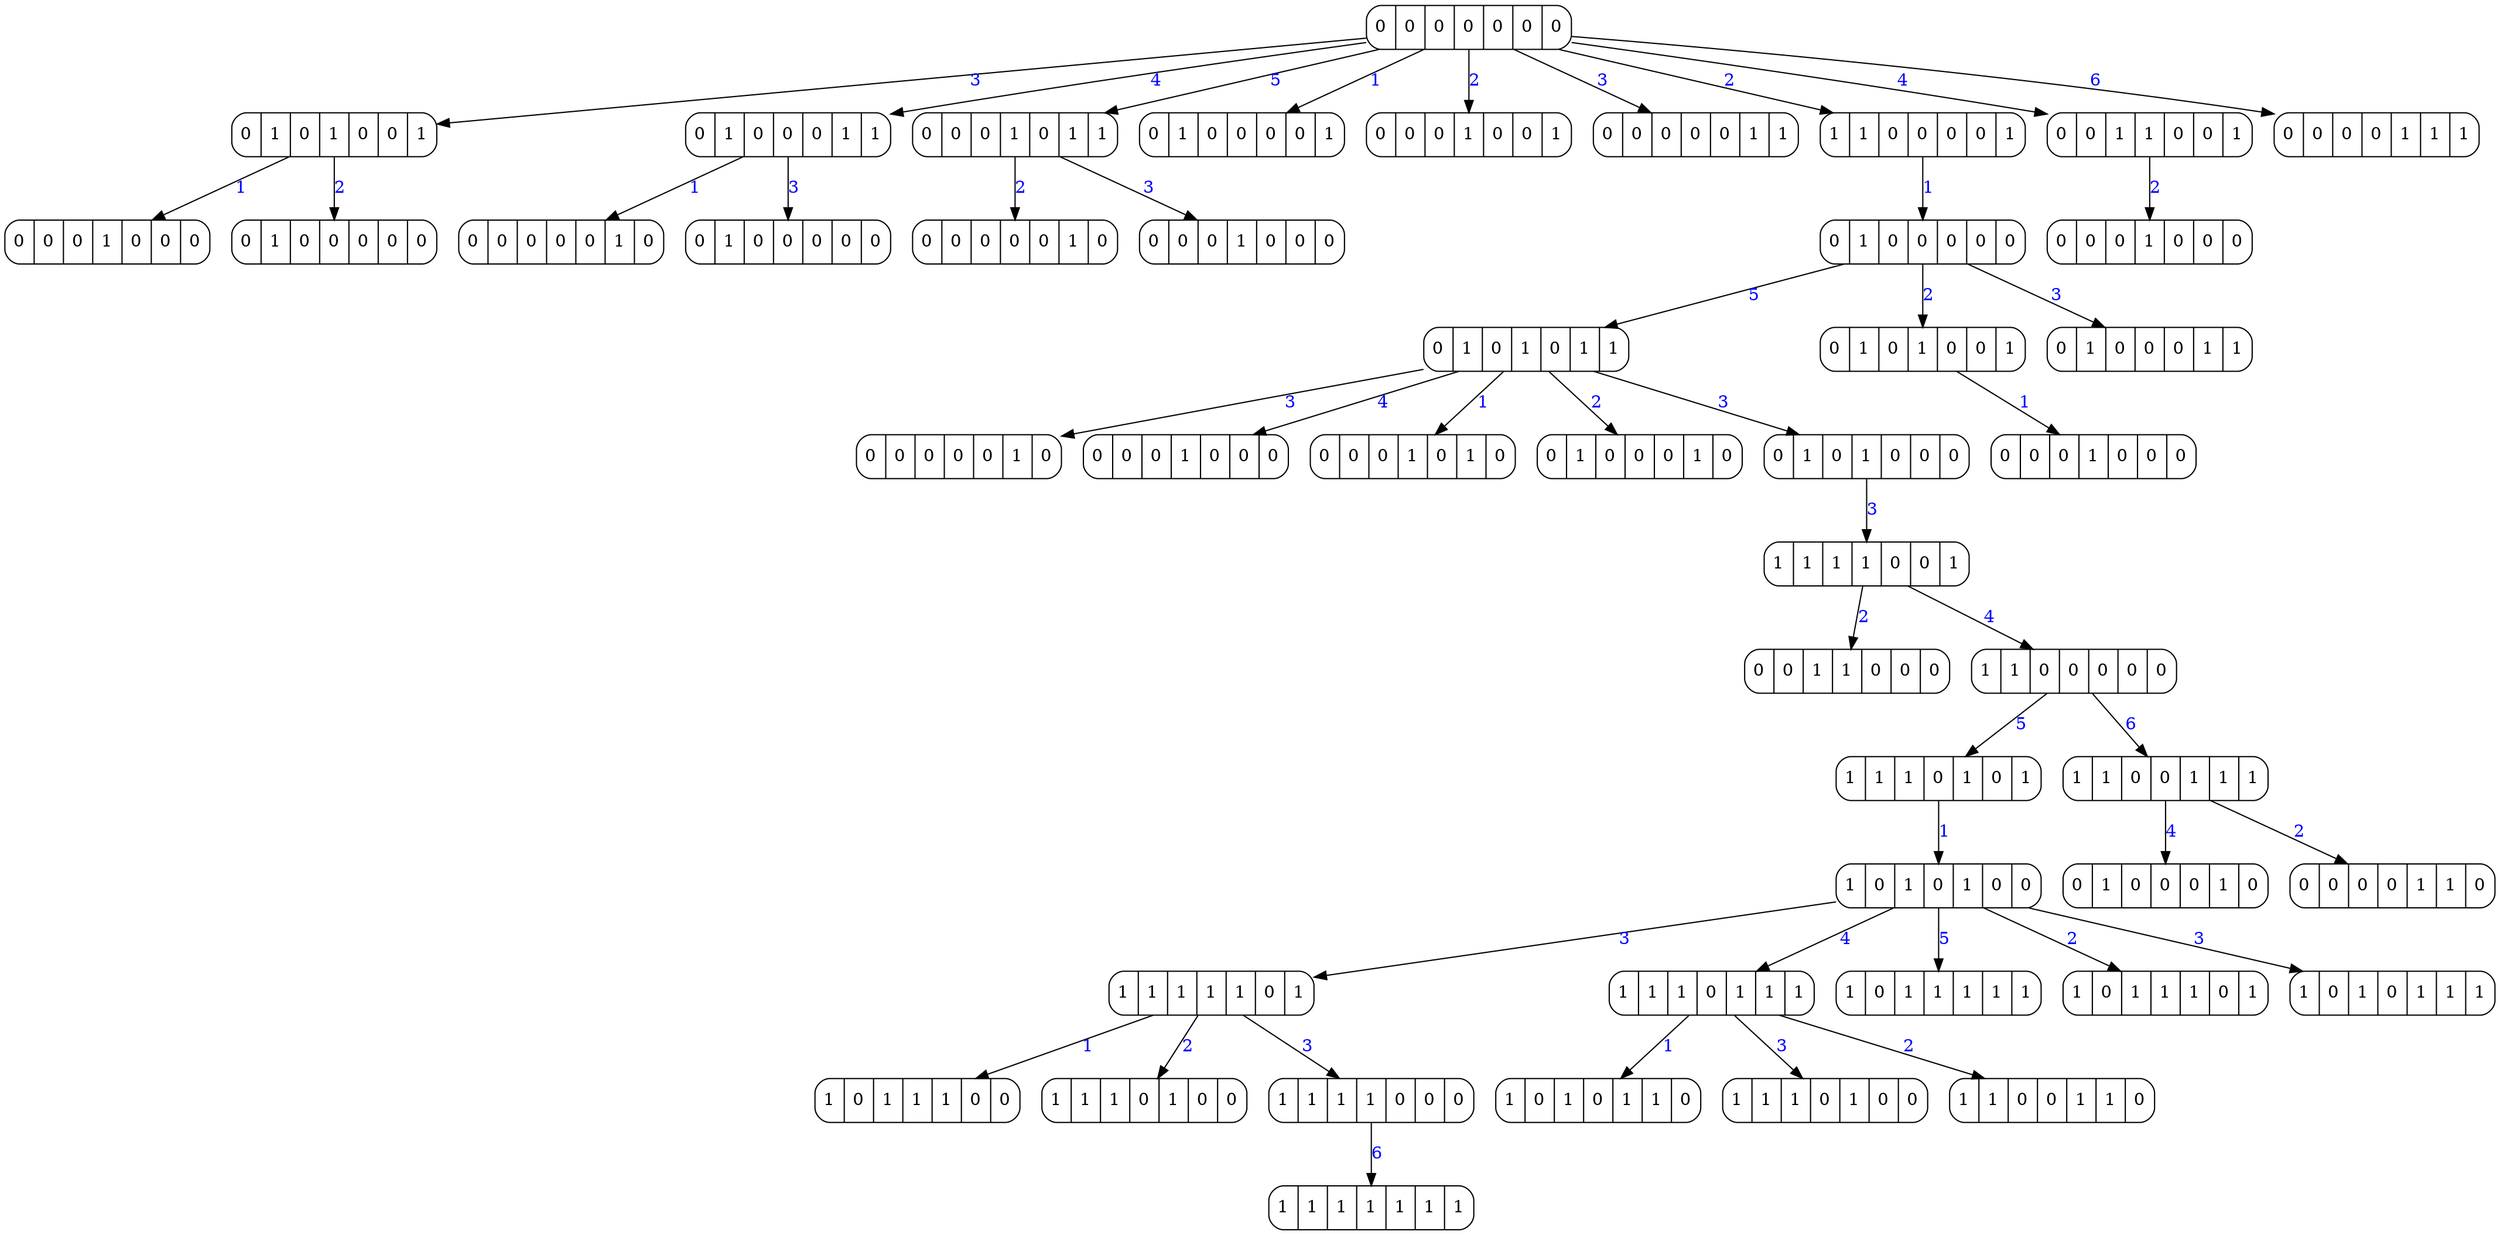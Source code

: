 digraph G {
node [margin=0.1 width=0.5 shape=record style=rounded]
edge[fontcolor=blue]
0[label=" 0 | 0 | 0 | 0 | 0 | 0 | 0 " ];
1[label=" 0 | 1 | 0 | 1 | 0 | 0 | 1 " ];
0 -> 1[label="3"];
11[label=" 0 | 0 | 0 | 1 | 0 | 0 | 0 " ];
1 -> 11[label="1"];
12[label=" 0 | 1 | 0 | 0 | 0 | 0 | 0 " ];
1 -> 12[label="2"];
2[label=" 0 | 1 | 0 | 0 | 0 | 1 | 1 " ];
0 -> 2[label="4"];
13[label=" 0 | 0 | 0 | 0 | 0 | 1 | 0 " ];
2 -> 13[label="1"];
14[label=" 0 | 1 | 0 | 0 | 0 | 0 | 0 " ];
2 -> 14[label="3"];
3[label=" 0 | 0 | 0 | 1 | 0 | 1 | 1 " ];
0 -> 3[label="5"];
16[label=" 0 | 0 | 0 | 0 | 0 | 1 | 0 " ];
3 -> 16[label="2"];
17[label=" 0 | 0 | 0 | 1 | 0 | 0 | 0 " ];
3 -> 17[label="3"];
4[label=" 0 | 1 | 0 | 0 | 0 | 0 | 1 " ];
0 -> 4[label="1"];
5[label=" 0 | 0 | 0 | 1 | 0 | 0 | 1 " ];
0 -> 5[label="2"];
6[label=" 0 | 0 | 0 | 0 | 0 | 1 | 1 " ];
0 -> 6[label="3"];
7[label=" 1 | 1 | 0 | 0 | 0 | 0 | 1 " ];
0 -> 7[label="2"];
10[label=" 0 | 1 | 0 | 0 | 0 | 0 | 0 " ];
7 -> 10[label="1"];
18[label=" 0 | 1 | 0 | 1 | 0 | 1 | 1 " ];
10 -> 18[label="5"];
21[label=" 0 | 0 | 0 | 0 | 0 | 1 | 0 " ];
18 -> 21[label="3"];
22[label=" 0 | 0 | 0 | 1 | 0 | 0 | 0 " ];
18 -> 22[label="4"];
23[label=" 0 | 0 | 0 | 1 | 0 | 1 | 0 " ];
18 -> 23[label="1"];
24[label=" 0 | 1 | 0 | 0 | 0 | 1 | 0 " ];
18 -> 24[label="2"];
25[label=" 0 | 1 | 0 | 1 | 0 | 0 | 0 " ];
18 -> 25[label="3"];
27[label=" 1 | 1 | 1 | 1 | 0 | 0 | 1 " ];
25 -> 27[label="3"];
28[label=" 0 | 0 | 1 | 1 | 0 | 0 | 0 " ];
27 -> 28[label="2"];
29[label=" 1 | 1 | 0 | 0 | 0 | 0 | 0 " ];
27 -> 29[label="4"];
30[label=" 1 | 1 | 1 | 0 | 1 | 0 | 1 " ];
29 -> 30[label="5"];
32[label=" 1 | 0 | 1 | 0 | 1 | 0 | 0 " ];
30 -> 32[label="1"];
35[label=" 1 | 1 | 1 | 1 | 1 | 0 | 1 " ];
32 -> 35[label="3"];
40[label=" 1 | 0 | 1 | 1 | 1 | 0 | 0 " ];
35 -> 40[label="1"];
41[label=" 1 | 1 | 1 | 0 | 1 | 0 | 0 " ];
35 -> 41[label="2"];
42[label=" 1 | 1 | 1 | 1 | 0 | 0 | 0 " ];
35 -> 42[label="3"];
46[label=" 1 | 1 | 1 | 1 | 1 | 1 | 1 " ];
42 -> 46[label="6"];
36[label=" 1 | 1 | 1 | 0 | 1 | 1 | 1 " ];
32 -> 36[label="4"];
43[label=" 1 | 0 | 1 | 0 | 1 | 1 | 0 " ];
36 -> 43[label="1"];
44[label=" 1 | 1 | 1 | 0 | 1 | 0 | 0 " ];
36 -> 44[label="3"];
45[label=" 1 | 1 | 0 | 0 | 1 | 1 | 0 " ];
36 -> 45[label="2"];
37[label=" 1 | 0 | 1 | 1 | 1 | 1 | 1 " ];
32 -> 37[label="5"];
38[label=" 1 | 0 | 1 | 1 | 1 | 0 | 1 " ];
32 -> 38[label="2"];
39[label=" 1 | 0 | 1 | 0 | 1 | 1 | 1 " ];
32 -> 39[label="3"];
31[label=" 1 | 1 | 0 | 0 | 1 | 1 | 1 " ];
29 -> 31[label="6"];
33[label=" 0 | 1 | 0 | 0 | 0 | 1 | 0 " ];
31 -> 33[label="4"];
34[label=" 0 | 0 | 0 | 0 | 1 | 1 | 0 " ];
31 -> 34[label="2"];
19[label=" 0 | 1 | 0 | 1 | 0 | 0 | 1 " ];
10 -> 19[label="2"];
26[label=" 0 | 0 | 0 | 1 | 0 | 0 | 0 " ];
19 -> 26[label="1"];
20[label=" 0 | 1 | 0 | 0 | 0 | 1 | 1 " ];
10 -> 20[label="3"];
8[label=" 0 | 0 | 1 | 1 | 0 | 0 | 1 " ];
0 -> 8[label="4"];
15[label=" 0 | 0 | 0 | 1 | 0 | 0 | 0 " ];
8 -> 15[label="2"];
9[label=" 0 | 0 | 0 | 0 | 1 | 1 | 1 " ];
0 -> 9[label="6"];
}